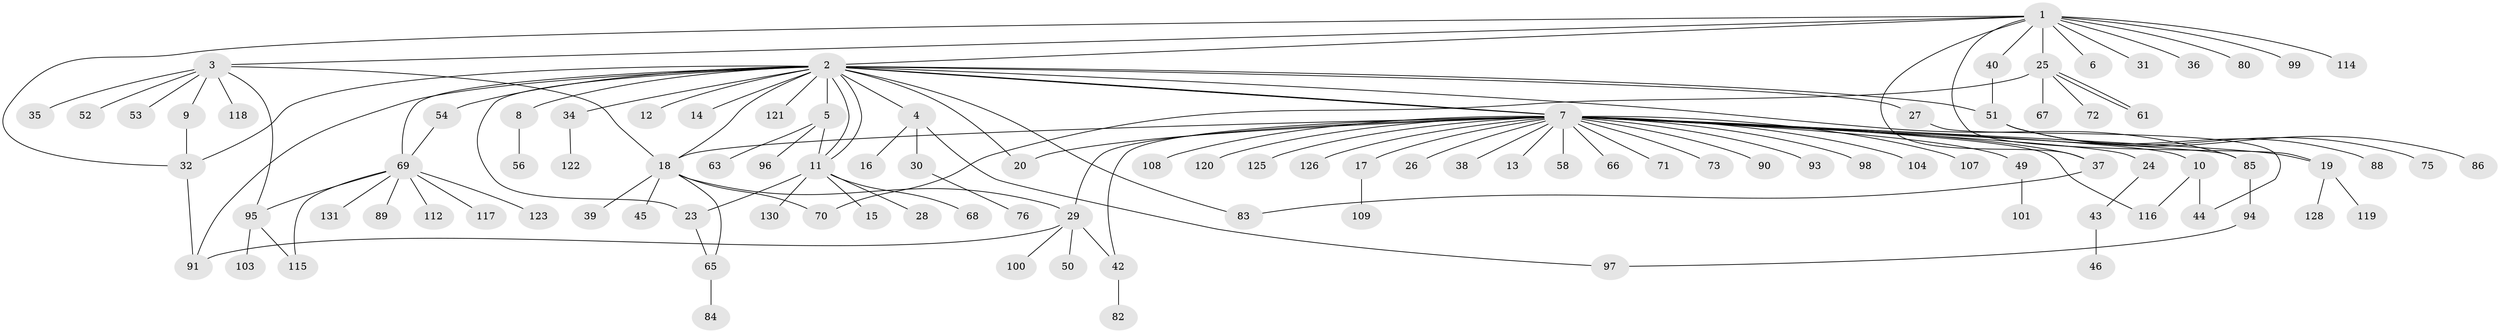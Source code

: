 // original degree distribution, {13: 0.007633587786259542, 23: 0.007633587786259542, 9: 0.015267175572519083, 5: 0.007633587786259542, 4: 0.07633587786259542, 1: 0.5648854961832062, 29: 0.007633587786259542, 2: 0.183206106870229, 3: 0.09923664122137404, 6: 0.015267175572519083, 8: 0.007633587786259542, 7: 0.007633587786259542}
// Generated by graph-tools (version 1.1) at 2025/41/03/06/25 10:41:45]
// undirected, 103 vertices, 129 edges
graph export_dot {
graph [start="1"]
  node [color=gray90,style=filled];
  1 [super="+60"];
  2 [super="+78"];
  3 [super="+41"];
  4 [super="+111"];
  5 [super="+48"];
  6;
  7 [super="+55"];
  8 [super="+22"];
  9;
  10;
  11 [super="+21"];
  12;
  13 [super="+106"];
  14 [super="+102"];
  15;
  16;
  17;
  18;
  19 [super="+47"];
  20;
  23 [super="+110"];
  24;
  25 [super="+87"];
  26 [super="+113"];
  27 [super="+105"];
  28;
  29 [super="+33"];
  30 [super="+64"];
  31;
  32;
  34;
  35;
  36;
  37;
  38 [super="+57"];
  39;
  40;
  42 [super="+62"];
  43 [super="+59"];
  44;
  45;
  46;
  49 [super="+77"];
  50;
  51 [super="+74"];
  52;
  53;
  54 [super="+81"];
  56;
  58;
  61 [super="+127"];
  63;
  65 [super="+124"];
  66;
  67;
  68;
  69 [super="+79"];
  70 [super="+129"];
  71;
  72;
  73;
  75;
  76;
  80;
  82;
  83 [super="+92"];
  84;
  85;
  86;
  88;
  89;
  90;
  91;
  93;
  94;
  95;
  96;
  97;
  98;
  99;
  100;
  101;
  103;
  104;
  107;
  108;
  109;
  112;
  114;
  115;
  116;
  117;
  118;
  119;
  120;
  121;
  122;
  123;
  125;
  126;
  128;
  130;
  131;
  1 -- 2;
  1 -- 3;
  1 -- 6;
  1 -- 19;
  1 -- 25;
  1 -- 31;
  1 -- 32;
  1 -- 36;
  1 -- 37;
  1 -- 40;
  1 -- 99;
  1 -- 114;
  1 -- 80;
  2 -- 4;
  2 -- 5;
  2 -- 7;
  2 -- 7;
  2 -- 8;
  2 -- 11;
  2 -- 11;
  2 -- 12;
  2 -- 14;
  2 -- 18;
  2 -- 20;
  2 -- 27;
  2 -- 32;
  2 -- 34;
  2 -- 54;
  2 -- 69;
  2 -- 83;
  2 -- 85;
  2 -- 91;
  2 -- 121;
  2 -- 51;
  2 -- 23;
  3 -- 9;
  3 -- 18;
  3 -- 35;
  3 -- 52;
  3 -- 53;
  3 -- 95;
  3 -- 118;
  4 -- 16;
  4 -- 30;
  4 -- 97;
  5 -- 63;
  5 -- 96;
  5 -- 11;
  7 -- 10;
  7 -- 13;
  7 -- 17;
  7 -- 18;
  7 -- 20;
  7 -- 24;
  7 -- 26 [weight=2];
  7 -- 38;
  7 -- 42;
  7 -- 49;
  7 -- 58;
  7 -- 66;
  7 -- 71;
  7 -- 73;
  7 -- 85;
  7 -- 90;
  7 -- 93;
  7 -- 98;
  7 -- 104;
  7 -- 107;
  7 -- 108;
  7 -- 116;
  7 -- 125;
  7 -- 120;
  7 -- 37;
  7 -- 126;
  7 -- 29;
  7 -- 19;
  8 -- 56;
  9 -- 32;
  10 -- 44;
  10 -- 116;
  11 -- 15;
  11 -- 28;
  11 -- 130;
  11 -- 68;
  11 -- 23;
  17 -- 109;
  18 -- 29;
  18 -- 39;
  18 -- 45;
  18 -- 65;
  18 -- 70;
  19 -- 119;
  19 -- 128;
  23 -- 65;
  24 -- 43;
  25 -- 61;
  25 -- 61;
  25 -- 67;
  25 -- 70;
  25 -- 72;
  27 -- 44;
  29 -- 42;
  29 -- 50;
  29 -- 91;
  29 -- 100;
  30 -- 76;
  32 -- 91;
  34 -- 122;
  37 -- 83;
  40 -- 51;
  42 -- 82;
  43 -- 46;
  49 -- 101;
  51 -- 75;
  51 -- 88;
  51 -- 86;
  54 -- 69;
  65 -- 84;
  69 -- 89;
  69 -- 95;
  69 -- 112;
  69 -- 115;
  69 -- 117;
  69 -- 123;
  69 -- 131;
  85 -- 94;
  94 -- 97;
  95 -- 103;
  95 -- 115;
}
